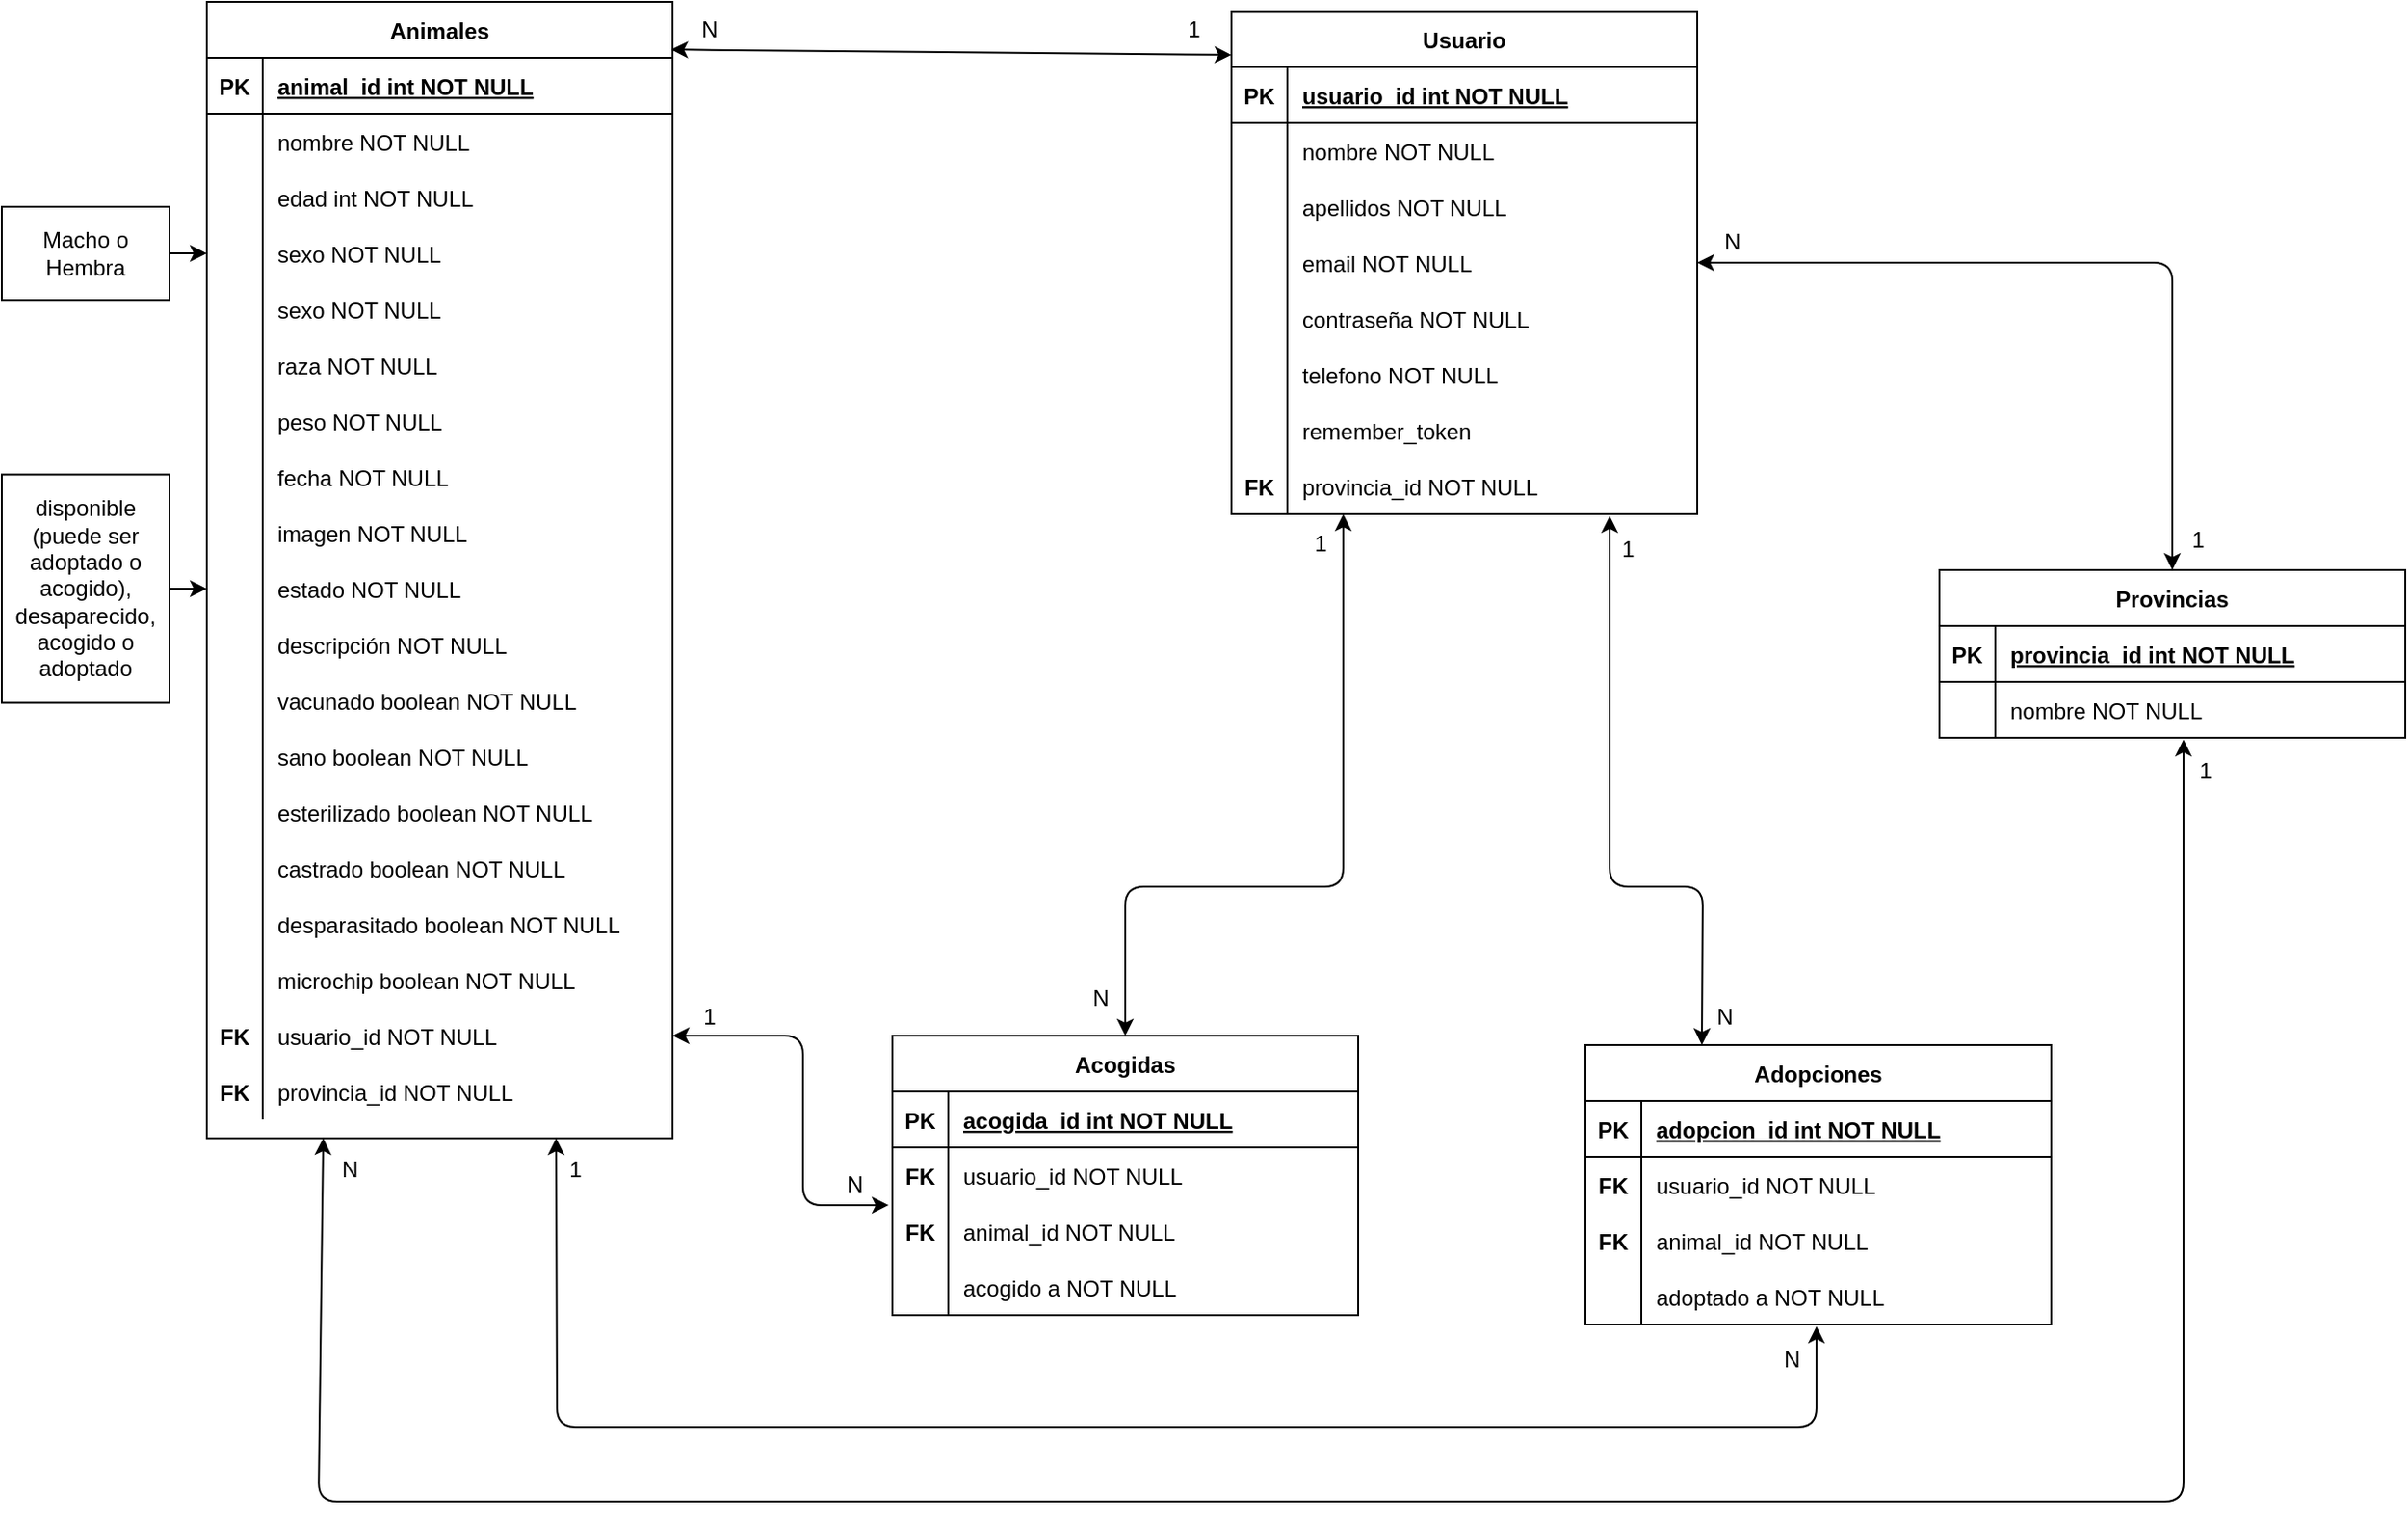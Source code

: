 <mxfile version="14.6.5" type="device"><diagram id="R2lEEEUBdFMjLlhIrx00" name="Page-1"><mxGraphModel dx="1422" dy="762" grid="1" gridSize="10" guides="1" tooltips="1" connect="1" arrows="1" fold="1" page="1" pageScale="1" pageWidth="850" pageHeight="1100" math="0" shadow="0" extFonts="Permanent Marker^https://fonts.googleapis.com/css?family=Permanent+Marker"><root><mxCell id="0"/><mxCell id="1" parent="0"/><mxCell id="C-vyLk0tnHw3VtMMgP7b-2" value="Usuario" style="shape=table;startSize=30;container=1;collapsible=1;childLayout=tableLayout;fixedRows=1;rowLines=0;fontStyle=1;align=center;resizeLast=1;" parent="1" vertex="1"><mxGeometry x="670" y="40" width="250" height="270" as="geometry"/></mxCell><mxCell id="C-vyLk0tnHw3VtMMgP7b-3" value="" style="shape=partialRectangle;collapsible=0;dropTarget=0;pointerEvents=0;fillColor=none;points=[[0,0.5],[1,0.5]];portConstraint=eastwest;top=0;left=0;right=0;bottom=1;" parent="C-vyLk0tnHw3VtMMgP7b-2" vertex="1"><mxGeometry y="30" width="250" height="30" as="geometry"/></mxCell><mxCell id="C-vyLk0tnHw3VtMMgP7b-4" value="PK" style="shape=partialRectangle;overflow=hidden;connectable=0;fillColor=none;top=0;left=0;bottom=0;right=0;fontStyle=1;" parent="C-vyLk0tnHw3VtMMgP7b-3" vertex="1"><mxGeometry width="30" height="30" as="geometry"/></mxCell><mxCell id="C-vyLk0tnHw3VtMMgP7b-5" value="usuario_id int NOT NULL " style="shape=partialRectangle;overflow=hidden;connectable=0;fillColor=none;top=0;left=0;bottom=0;right=0;align=left;spacingLeft=6;fontStyle=5;" parent="C-vyLk0tnHw3VtMMgP7b-3" vertex="1"><mxGeometry x="30" width="220" height="30" as="geometry"/></mxCell><mxCell id="C-vyLk0tnHw3VtMMgP7b-6" value="" style="shape=partialRectangle;collapsible=0;dropTarget=0;pointerEvents=0;fillColor=none;points=[[0,0.5],[1,0.5]];portConstraint=eastwest;top=0;left=0;right=0;bottom=0;" parent="C-vyLk0tnHw3VtMMgP7b-2" vertex="1"><mxGeometry y="60" width="250" height="30" as="geometry"/></mxCell><mxCell id="C-vyLk0tnHw3VtMMgP7b-7" value="" style="shape=partialRectangle;overflow=hidden;connectable=0;fillColor=none;top=0;left=0;bottom=0;right=0;" parent="C-vyLk0tnHw3VtMMgP7b-6" vertex="1"><mxGeometry width="30" height="30" as="geometry"/></mxCell><mxCell id="C-vyLk0tnHw3VtMMgP7b-8" value="nombre NOT NULL" style="shape=partialRectangle;overflow=hidden;connectable=0;fillColor=none;top=0;left=0;bottom=0;right=0;align=left;spacingLeft=6;" parent="C-vyLk0tnHw3VtMMgP7b-6" vertex="1"><mxGeometry x="30" width="220" height="30" as="geometry"/></mxCell><mxCell id="C-vyLk0tnHw3VtMMgP7b-9" value="" style="shape=partialRectangle;collapsible=0;dropTarget=0;pointerEvents=0;fillColor=none;points=[[0,0.5],[1,0.5]];portConstraint=eastwest;top=0;left=0;right=0;bottom=0;" parent="C-vyLk0tnHw3VtMMgP7b-2" vertex="1"><mxGeometry y="90" width="250" height="30" as="geometry"/></mxCell><mxCell id="C-vyLk0tnHw3VtMMgP7b-10" value="" style="shape=partialRectangle;overflow=hidden;connectable=0;fillColor=none;top=0;left=0;bottom=0;right=0;" parent="C-vyLk0tnHw3VtMMgP7b-9" vertex="1"><mxGeometry width="30" height="30" as="geometry"/></mxCell><mxCell id="C-vyLk0tnHw3VtMMgP7b-11" value="apellidos NOT NULL" style="shape=partialRectangle;overflow=hidden;connectable=0;fillColor=none;top=0;left=0;bottom=0;right=0;align=left;spacingLeft=6;" parent="C-vyLk0tnHw3VtMMgP7b-9" vertex="1"><mxGeometry x="30" width="220" height="30" as="geometry"/></mxCell><mxCell id="eizOmbY5nz4wzF14lnDb-53" style="shape=partialRectangle;collapsible=0;dropTarget=0;pointerEvents=0;fillColor=none;points=[[0,0.5],[1,0.5]];portConstraint=eastwest;top=0;left=0;right=0;bottom=0;" parent="C-vyLk0tnHw3VtMMgP7b-2" vertex="1"><mxGeometry y="120" width="250" height="30" as="geometry"/></mxCell><mxCell id="eizOmbY5nz4wzF14lnDb-54" style="shape=partialRectangle;overflow=hidden;connectable=0;fillColor=none;top=0;left=0;bottom=0;right=0;" parent="eizOmbY5nz4wzF14lnDb-53" vertex="1"><mxGeometry width="30" height="30" as="geometry"/></mxCell><mxCell id="eizOmbY5nz4wzF14lnDb-55" value="email NOT NULL" style="shape=partialRectangle;overflow=hidden;connectable=0;fillColor=none;top=0;left=0;bottom=0;right=0;align=left;spacingLeft=6;" parent="eizOmbY5nz4wzF14lnDb-53" vertex="1"><mxGeometry x="30" width="220" height="30" as="geometry"/></mxCell><mxCell id="9KrGt3uN3YseUuKPMQJI-1" style="shape=partialRectangle;collapsible=0;dropTarget=0;pointerEvents=0;fillColor=none;points=[[0,0.5],[1,0.5]];portConstraint=eastwest;top=0;left=0;right=0;bottom=0;" vertex="1" parent="C-vyLk0tnHw3VtMMgP7b-2"><mxGeometry y="150" width="250" height="30" as="geometry"/></mxCell><mxCell id="9KrGt3uN3YseUuKPMQJI-2" style="shape=partialRectangle;overflow=hidden;connectable=0;fillColor=none;top=0;left=0;bottom=0;right=0;" vertex="1" parent="9KrGt3uN3YseUuKPMQJI-1"><mxGeometry width="30" height="30" as="geometry"/></mxCell><mxCell id="9KrGt3uN3YseUuKPMQJI-3" value="contraseña NOT NULL" style="shape=partialRectangle;overflow=hidden;connectable=0;fillColor=none;top=0;left=0;bottom=0;right=0;align=left;spacingLeft=6;" vertex="1" parent="9KrGt3uN3YseUuKPMQJI-1"><mxGeometry x="30" width="220" height="30" as="geometry"/></mxCell><mxCell id="eizOmbY5nz4wzF14lnDb-93" style="shape=partialRectangle;collapsible=0;dropTarget=0;pointerEvents=0;fillColor=none;points=[[0,0.5],[1,0.5]];portConstraint=eastwest;top=0;left=0;right=0;bottom=0;" parent="C-vyLk0tnHw3VtMMgP7b-2" vertex="1"><mxGeometry y="180" width="250" height="30" as="geometry"/></mxCell><mxCell id="eizOmbY5nz4wzF14lnDb-94" style="shape=partialRectangle;overflow=hidden;connectable=0;fillColor=none;top=0;left=0;bottom=0;right=0;" parent="eizOmbY5nz4wzF14lnDb-93" vertex="1"><mxGeometry width="30" height="30" as="geometry"/></mxCell><mxCell id="eizOmbY5nz4wzF14lnDb-95" value="telefono NOT NULL" style="shape=partialRectangle;overflow=hidden;connectable=0;fillColor=none;top=0;left=0;bottom=0;right=0;align=left;spacingLeft=6;" parent="eizOmbY5nz4wzF14lnDb-93" vertex="1"><mxGeometry x="30" width="220" height="30" as="geometry"/></mxCell><mxCell id="9KrGt3uN3YseUuKPMQJI-7" style="shape=partialRectangle;collapsible=0;dropTarget=0;pointerEvents=0;fillColor=none;points=[[0,0.5],[1,0.5]];portConstraint=eastwest;top=0;left=0;right=0;bottom=0;" vertex="1" parent="C-vyLk0tnHw3VtMMgP7b-2"><mxGeometry y="210" width="250" height="30" as="geometry"/></mxCell><mxCell id="9KrGt3uN3YseUuKPMQJI-8" style="shape=partialRectangle;overflow=hidden;connectable=0;fillColor=none;top=0;left=0;bottom=0;right=0;" vertex="1" parent="9KrGt3uN3YseUuKPMQJI-7"><mxGeometry width="30" height="30" as="geometry"/></mxCell><mxCell id="9KrGt3uN3YseUuKPMQJI-9" value="remember_token" style="shape=partialRectangle;overflow=hidden;connectable=0;fillColor=none;top=0;left=0;bottom=0;right=0;align=left;spacingLeft=6;" vertex="1" parent="9KrGt3uN3YseUuKPMQJI-7"><mxGeometry x="30" width="220" height="30" as="geometry"/></mxCell><mxCell id="eizOmbY5nz4wzF14lnDb-56" style="shape=partialRectangle;collapsible=0;dropTarget=0;pointerEvents=0;fillColor=none;points=[[0,0.5],[1,0.5]];portConstraint=eastwest;top=0;left=0;right=0;bottom=0;" parent="C-vyLk0tnHw3VtMMgP7b-2" vertex="1"><mxGeometry y="240" width="250" height="30" as="geometry"/></mxCell><mxCell id="eizOmbY5nz4wzF14lnDb-57" value="FK" style="shape=partialRectangle;overflow=hidden;connectable=0;fillColor=none;top=0;left=0;bottom=0;right=0;fontStyle=1" parent="eizOmbY5nz4wzF14lnDb-56" vertex="1"><mxGeometry width="30" height="30" as="geometry"/></mxCell><mxCell id="eizOmbY5nz4wzF14lnDb-58" value="provincia_id NOT NULL" style="shape=partialRectangle;overflow=hidden;connectable=0;fillColor=none;top=0;left=0;bottom=0;right=0;align=left;spacingLeft=6;" parent="eizOmbY5nz4wzF14lnDb-56" vertex="1"><mxGeometry x="30" width="220" height="30" as="geometry"/></mxCell><mxCell id="C-vyLk0tnHw3VtMMgP7b-23" value="Animales" style="shape=table;startSize=30;container=1;collapsible=1;childLayout=tableLayout;fixedRows=1;rowLines=0;fontStyle=1;align=center;resizeLast=1;" parent="1" vertex="1"><mxGeometry x="120" y="35" width="250" height="610" as="geometry"/></mxCell><mxCell id="C-vyLk0tnHw3VtMMgP7b-24" value="" style="shape=partialRectangle;collapsible=0;dropTarget=0;pointerEvents=0;fillColor=none;points=[[0,0.5],[1,0.5]];portConstraint=eastwest;top=0;left=0;right=0;bottom=1;" parent="C-vyLk0tnHw3VtMMgP7b-23" vertex="1"><mxGeometry y="30" width="250" height="30" as="geometry"/></mxCell><mxCell id="C-vyLk0tnHw3VtMMgP7b-25" value="PK" style="shape=partialRectangle;overflow=hidden;connectable=0;fillColor=none;top=0;left=0;bottom=0;right=0;fontStyle=1;" parent="C-vyLk0tnHw3VtMMgP7b-24" vertex="1"><mxGeometry width="30" height="30" as="geometry"/></mxCell><mxCell id="C-vyLk0tnHw3VtMMgP7b-26" value="animal_id int NOT NULL " style="shape=partialRectangle;overflow=hidden;connectable=0;fillColor=none;top=0;left=0;bottom=0;right=0;align=left;spacingLeft=6;fontStyle=5;" parent="C-vyLk0tnHw3VtMMgP7b-24" vertex="1"><mxGeometry x="30" width="220" height="30" as="geometry"/></mxCell><mxCell id="C-vyLk0tnHw3VtMMgP7b-27" value="" style="shape=partialRectangle;collapsible=0;dropTarget=0;pointerEvents=0;fillColor=none;points=[[0,0.5],[1,0.5]];portConstraint=eastwest;top=0;left=0;right=0;bottom=0;" parent="C-vyLk0tnHw3VtMMgP7b-23" vertex="1"><mxGeometry y="60" width="250" height="30" as="geometry"/></mxCell><mxCell id="C-vyLk0tnHw3VtMMgP7b-28" value="" style="shape=partialRectangle;overflow=hidden;connectable=0;fillColor=none;top=0;left=0;bottom=0;right=0;" parent="C-vyLk0tnHw3VtMMgP7b-27" vertex="1"><mxGeometry width="30" height="30" as="geometry"/></mxCell><mxCell id="C-vyLk0tnHw3VtMMgP7b-29" value="nombre NOT NULL" style="shape=partialRectangle;overflow=hidden;connectable=0;fillColor=none;top=0;left=0;bottom=0;right=0;align=left;spacingLeft=6;" parent="C-vyLk0tnHw3VtMMgP7b-27" vertex="1"><mxGeometry x="30" width="220" height="30" as="geometry"/></mxCell><mxCell id="eizOmbY5nz4wzF14lnDb-20" style="shape=partialRectangle;collapsible=0;dropTarget=0;pointerEvents=0;fillColor=none;points=[[0,0.5],[1,0.5]];portConstraint=eastwest;top=0;left=0;right=0;bottom=0;" parent="C-vyLk0tnHw3VtMMgP7b-23" vertex="1"><mxGeometry y="90" width="250" height="30" as="geometry"/></mxCell><mxCell id="eizOmbY5nz4wzF14lnDb-21" style="shape=partialRectangle;overflow=hidden;connectable=0;fillColor=none;top=0;left=0;bottom=0;right=0;" parent="eizOmbY5nz4wzF14lnDb-20" vertex="1"><mxGeometry width="30" height="30" as="geometry"/></mxCell><mxCell id="eizOmbY5nz4wzF14lnDb-22" value="edad int NOT NULL" style="shape=partialRectangle;overflow=hidden;connectable=0;fillColor=none;top=0;left=0;bottom=0;right=0;align=left;spacingLeft=6;" parent="eizOmbY5nz4wzF14lnDb-20" vertex="1"><mxGeometry x="30" width="220" height="30" as="geometry"/></mxCell><mxCell id="9KrGt3uN3YseUuKPMQJI-14" style="shape=partialRectangle;collapsible=0;dropTarget=0;pointerEvents=0;fillColor=none;points=[[0,0.5],[1,0.5]];portConstraint=eastwest;top=0;left=0;right=0;bottom=0;" vertex="1" parent="C-vyLk0tnHw3VtMMgP7b-23"><mxGeometry y="120" width="250" height="30" as="geometry"/></mxCell><mxCell id="9KrGt3uN3YseUuKPMQJI-15" style="shape=partialRectangle;overflow=hidden;connectable=0;fillColor=none;top=0;left=0;bottom=0;right=0;" vertex="1" parent="9KrGt3uN3YseUuKPMQJI-14"><mxGeometry width="30" height="30" as="geometry"/></mxCell><mxCell id="9KrGt3uN3YseUuKPMQJI-16" value="sexo NOT NULL" style="shape=partialRectangle;overflow=hidden;connectable=0;fillColor=none;top=0;left=0;bottom=0;right=0;align=left;spacingLeft=6;" vertex="1" parent="9KrGt3uN3YseUuKPMQJI-14"><mxGeometry x="30" width="220" height="30" as="geometry"/></mxCell><mxCell id="eizOmbY5nz4wzF14lnDb-102" style="shape=partialRectangle;collapsible=0;dropTarget=0;pointerEvents=0;fillColor=none;points=[[0,0.5],[1,0.5]];portConstraint=eastwest;top=0;left=0;right=0;bottom=0;" parent="C-vyLk0tnHw3VtMMgP7b-23" vertex="1"><mxGeometry y="150" width="250" height="30" as="geometry"/></mxCell><mxCell id="eizOmbY5nz4wzF14lnDb-103" style="shape=partialRectangle;overflow=hidden;connectable=0;fillColor=none;top=0;left=0;bottom=0;right=0;" parent="eizOmbY5nz4wzF14lnDb-102" vertex="1"><mxGeometry width="30" height="30" as="geometry"/></mxCell><mxCell id="eizOmbY5nz4wzF14lnDb-104" value="sexo NOT NULL" style="shape=partialRectangle;overflow=hidden;connectable=0;fillColor=none;top=0;left=0;bottom=0;right=0;align=left;spacingLeft=6;" parent="eizOmbY5nz4wzF14lnDb-102" vertex="1"><mxGeometry x="30" width="220" height="30" as="geometry"/></mxCell><mxCell id="eizOmbY5nz4wzF14lnDb-44" style="shape=partialRectangle;collapsible=0;dropTarget=0;pointerEvents=0;fillColor=none;points=[[0,0.5],[1,0.5]];portConstraint=eastwest;top=0;left=0;right=0;bottom=0;" parent="C-vyLk0tnHw3VtMMgP7b-23" vertex="1"><mxGeometry y="180" width="250" height="30" as="geometry"/></mxCell><mxCell id="eizOmbY5nz4wzF14lnDb-45" style="shape=partialRectangle;overflow=hidden;connectable=0;fillColor=none;top=0;left=0;bottom=0;right=0;" parent="eizOmbY5nz4wzF14lnDb-44" vertex="1"><mxGeometry width="30" height="30" as="geometry"/></mxCell><mxCell id="eizOmbY5nz4wzF14lnDb-46" value="raza NOT NULL" style="shape=partialRectangle;overflow=hidden;connectable=0;fillColor=none;top=0;left=0;bottom=0;right=0;align=left;spacingLeft=6;" parent="eizOmbY5nz4wzF14lnDb-44" vertex="1"><mxGeometry x="30" width="220" height="30" as="geometry"/></mxCell><mxCell id="3gBePPzXfM2tQqYInn_b-17" style="shape=partialRectangle;collapsible=0;dropTarget=0;pointerEvents=0;fillColor=none;points=[[0,0.5],[1,0.5]];portConstraint=eastwest;top=0;left=0;right=0;bottom=0;" parent="C-vyLk0tnHw3VtMMgP7b-23" vertex="1"><mxGeometry y="210" width="250" height="30" as="geometry"/></mxCell><mxCell id="3gBePPzXfM2tQqYInn_b-18" style="shape=partialRectangle;overflow=hidden;connectable=0;fillColor=none;top=0;left=0;bottom=0;right=0;" parent="3gBePPzXfM2tQqYInn_b-17" vertex="1"><mxGeometry width="30" height="30" as="geometry"/></mxCell><mxCell id="3gBePPzXfM2tQqYInn_b-19" value="peso NOT NULL" style="shape=partialRectangle;overflow=hidden;connectable=0;fillColor=none;top=0;left=0;bottom=0;right=0;align=left;spacingLeft=6;" parent="3gBePPzXfM2tQqYInn_b-17" vertex="1"><mxGeometry x="30" width="220" height="30" as="geometry"/></mxCell><mxCell id="kjAqByUk44gydv4SvOdB-6" style="shape=partialRectangle;collapsible=0;dropTarget=0;pointerEvents=0;fillColor=none;points=[[0,0.5],[1,0.5]];portConstraint=eastwest;top=0;left=0;right=0;bottom=0;" parent="C-vyLk0tnHw3VtMMgP7b-23" vertex="1"><mxGeometry y="240" width="250" height="30" as="geometry"/></mxCell><mxCell id="kjAqByUk44gydv4SvOdB-7" style="shape=partialRectangle;overflow=hidden;connectable=0;fillColor=none;top=0;left=0;bottom=0;right=0;" parent="kjAqByUk44gydv4SvOdB-6" vertex="1"><mxGeometry width="30" height="30" as="geometry"/></mxCell><mxCell id="kjAqByUk44gydv4SvOdB-8" value="fecha NOT NULL" style="shape=partialRectangle;overflow=hidden;connectable=0;fillColor=none;top=0;left=0;bottom=0;right=0;align=left;spacingLeft=6;" parent="kjAqByUk44gydv4SvOdB-6" vertex="1"><mxGeometry x="30" width="220" height="30" as="geometry"/></mxCell><mxCell id="eizOmbY5nz4wzF14lnDb-23" style="shape=partialRectangle;collapsible=0;dropTarget=0;pointerEvents=0;fillColor=none;points=[[0,0.5],[1,0.5]];portConstraint=eastwest;top=0;left=0;right=0;bottom=0;" parent="C-vyLk0tnHw3VtMMgP7b-23" vertex="1"><mxGeometry y="270" width="250" height="30" as="geometry"/></mxCell><mxCell id="eizOmbY5nz4wzF14lnDb-24" style="shape=partialRectangle;overflow=hidden;connectable=0;fillColor=none;top=0;left=0;bottom=0;right=0;" parent="eizOmbY5nz4wzF14lnDb-23" vertex="1"><mxGeometry width="30" height="30" as="geometry"/></mxCell><mxCell id="eizOmbY5nz4wzF14lnDb-25" value="imagen NOT NULL" style="shape=partialRectangle;overflow=hidden;connectable=0;fillColor=none;top=0;left=0;bottom=0;right=0;align=left;spacingLeft=6;" parent="eizOmbY5nz4wzF14lnDb-23" vertex="1"><mxGeometry x="30" width="220" height="30" as="geometry"/></mxCell><mxCell id="eizOmbY5nz4wzF14lnDb-35" style="shape=partialRectangle;collapsible=0;dropTarget=0;pointerEvents=0;fillColor=none;points=[[0,0.5],[1,0.5]];portConstraint=eastwest;top=0;left=0;right=0;bottom=0;" parent="C-vyLk0tnHw3VtMMgP7b-23" vertex="1"><mxGeometry y="300" width="250" height="30" as="geometry"/></mxCell><mxCell id="eizOmbY5nz4wzF14lnDb-36" style="shape=partialRectangle;overflow=hidden;connectable=0;fillColor=none;top=0;left=0;bottom=0;right=0;" parent="eizOmbY5nz4wzF14lnDb-35" vertex="1"><mxGeometry width="30" height="30" as="geometry"/></mxCell><mxCell id="eizOmbY5nz4wzF14lnDb-37" value="estado NOT NULL" style="shape=partialRectangle;overflow=hidden;connectable=0;fillColor=none;top=0;left=0;bottom=0;right=0;align=left;spacingLeft=6;" parent="eizOmbY5nz4wzF14lnDb-35" vertex="1"><mxGeometry x="30" width="220" height="30" as="geometry"/></mxCell><mxCell id="3gBePPzXfM2tQqYInn_b-1" style="shape=partialRectangle;collapsible=0;dropTarget=0;pointerEvents=0;fillColor=none;points=[[0,0.5],[1,0.5]];portConstraint=eastwest;top=0;left=0;right=0;bottom=0;" parent="C-vyLk0tnHw3VtMMgP7b-23" vertex="1"><mxGeometry y="330" width="250" height="30" as="geometry"/></mxCell><mxCell id="3gBePPzXfM2tQqYInn_b-2" style="shape=partialRectangle;overflow=hidden;connectable=0;fillColor=none;top=0;left=0;bottom=0;right=0;" parent="3gBePPzXfM2tQqYInn_b-1" vertex="1"><mxGeometry width="30" height="30" as="geometry"/></mxCell><mxCell id="3gBePPzXfM2tQqYInn_b-3" value="descripción NOT NULL" style="shape=partialRectangle;overflow=hidden;connectable=0;fillColor=none;top=0;left=0;bottom=0;right=0;align=left;spacingLeft=6;" parent="3gBePPzXfM2tQqYInn_b-1" vertex="1"><mxGeometry x="30" width="220" height="30" as="geometry"/></mxCell><mxCell id="eizOmbY5nz4wzF14lnDb-38" style="shape=partialRectangle;collapsible=0;dropTarget=0;pointerEvents=0;fillColor=none;points=[[0,0.5],[1,0.5]];portConstraint=eastwest;top=0;left=0;right=0;bottom=0;" parent="C-vyLk0tnHw3VtMMgP7b-23" vertex="1"><mxGeometry y="360" width="250" height="30" as="geometry"/></mxCell><mxCell id="eizOmbY5nz4wzF14lnDb-39" style="shape=partialRectangle;overflow=hidden;connectable=0;fillColor=none;top=0;left=0;bottom=0;right=0;" parent="eizOmbY5nz4wzF14lnDb-38" vertex="1"><mxGeometry width="30" height="30" as="geometry"/></mxCell><mxCell id="eizOmbY5nz4wzF14lnDb-40" value="vacunado boolean NOT NULL" style="shape=partialRectangle;overflow=hidden;connectable=0;fillColor=none;top=0;left=0;bottom=0;right=0;align=left;spacingLeft=6;" parent="eizOmbY5nz4wzF14lnDb-38" vertex="1"><mxGeometry x="30" width="220" height="30" as="geometry"/></mxCell><mxCell id="eizOmbY5nz4wzF14lnDb-47" style="shape=partialRectangle;collapsible=0;dropTarget=0;pointerEvents=0;fillColor=none;points=[[0,0.5],[1,0.5]];portConstraint=eastwest;top=0;left=0;right=0;bottom=0;" parent="C-vyLk0tnHw3VtMMgP7b-23" vertex="1"><mxGeometry y="390" width="250" height="30" as="geometry"/></mxCell><mxCell id="eizOmbY5nz4wzF14lnDb-48" style="shape=partialRectangle;overflow=hidden;connectable=0;fillColor=none;top=0;left=0;bottom=0;right=0;" parent="eizOmbY5nz4wzF14lnDb-47" vertex="1"><mxGeometry width="30" height="30" as="geometry"/></mxCell><mxCell id="eizOmbY5nz4wzF14lnDb-49" value="sano boolean NOT NULL" style="shape=partialRectangle;overflow=hidden;connectable=0;fillColor=none;top=0;left=0;bottom=0;right=0;align=left;spacingLeft=6;" parent="eizOmbY5nz4wzF14lnDb-47" vertex="1"><mxGeometry x="30" width="220" height="30" as="geometry"/></mxCell><mxCell id="eizOmbY5nz4wzF14lnDb-50" style="shape=partialRectangle;collapsible=0;dropTarget=0;pointerEvents=0;fillColor=none;points=[[0,0.5],[1,0.5]];portConstraint=eastwest;top=0;left=0;right=0;bottom=0;" parent="C-vyLk0tnHw3VtMMgP7b-23" vertex="1"><mxGeometry y="420" width="250" height="30" as="geometry"/></mxCell><mxCell id="eizOmbY5nz4wzF14lnDb-51" style="shape=partialRectangle;overflow=hidden;connectable=0;fillColor=none;top=0;left=0;bottom=0;right=0;" parent="eizOmbY5nz4wzF14lnDb-50" vertex="1"><mxGeometry width="30" height="30" as="geometry"/></mxCell><mxCell id="eizOmbY5nz4wzF14lnDb-52" value="esterilizado boolean NOT NULL" style="shape=partialRectangle;overflow=hidden;connectable=0;fillColor=none;top=0;left=0;bottom=0;right=0;align=left;spacingLeft=6;" parent="eizOmbY5nz4wzF14lnDb-50" vertex="1"><mxGeometry x="30" width="220" height="30" as="geometry"/></mxCell><mxCell id="3gBePPzXfM2tQqYInn_b-20" style="shape=partialRectangle;collapsible=0;dropTarget=0;pointerEvents=0;fillColor=none;points=[[0,0.5],[1,0.5]];portConstraint=eastwest;top=0;left=0;right=0;bottom=0;" parent="C-vyLk0tnHw3VtMMgP7b-23" vertex="1"><mxGeometry y="450" width="250" height="30" as="geometry"/></mxCell><mxCell id="3gBePPzXfM2tQqYInn_b-21" style="shape=partialRectangle;overflow=hidden;connectable=0;fillColor=none;top=0;left=0;bottom=0;right=0;" parent="3gBePPzXfM2tQqYInn_b-20" vertex="1"><mxGeometry width="30" height="30" as="geometry"/></mxCell><mxCell id="3gBePPzXfM2tQqYInn_b-22" value="castrado boolean NOT NULL" style="shape=partialRectangle;overflow=hidden;connectable=0;fillColor=none;top=0;left=0;bottom=0;right=0;align=left;spacingLeft=6;" parent="3gBePPzXfM2tQqYInn_b-20" vertex="1"><mxGeometry x="30" width="220" height="30" as="geometry"/></mxCell><mxCell id="3gBePPzXfM2tQqYInn_b-28" style="shape=partialRectangle;collapsible=0;dropTarget=0;pointerEvents=0;fillColor=none;points=[[0,0.5],[1,0.5]];portConstraint=eastwest;top=0;left=0;right=0;bottom=0;" parent="C-vyLk0tnHw3VtMMgP7b-23" vertex="1"><mxGeometry y="480" width="250" height="30" as="geometry"/></mxCell><mxCell id="3gBePPzXfM2tQqYInn_b-29" style="shape=partialRectangle;overflow=hidden;connectable=0;fillColor=none;top=0;left=0;bottom=0;right=0;" parent="3gBePPzXfM2tQqYInn_b-28" vertex="1"><mxGeometry width="30" height="30" as="geometry"/></mxCell><mxCell id="3gBePPzXfM2tQqYInn_b-30" value="desparasitado boolean NOT NULL" style="shape=partialRectangle;overflow=hidden;connectable=0;fillColor=none;top=0;left=0;bottom=0;right=0;align=left;spacingLeft=6;" parent="3gBePPzXfM2tQqYInn_b-28" vertex="1"><mxGeometry x="30" width="220" height="30" as="geometry"/></mxCell><mxCell id="3gBePPzXfM2tQqYInn_b-25" style="shape=partialRectangle;collapsible=0;dropTarget=0;pointerEvents=0;fillColor=none;points=[[0,0.5],[1,0.5]];portConstraint=eastwest;top=0;left=0;right=0;bottom=0;" parent="C-vyLk0tnHw3VtMMgP7b-23" vertex="1"><mxGeometry y="510" width="250" height="30" as="geometry"/></mxCell><mxCell id="3gBePPzXfM2tQqYInn_b-26" style="shape=partialRectangle;overflow=hidden;connectable=0;fillColor=none;top=0;left=0;bottom=0;right=0;" parent="3gBePPzXfM2tQqYInn_b-25" vertex="1"><mxGeometry width="30" height="30" as="geometry"/></mxCell><mxCell id="3gBePPzXfM2tQqYInn_b-27" value="microchip boolean NOT NULL" style="shape=partialRectangle;overflow=hidden;connectable=0;fillColor=none;top=0;left=0;bottom=0;right=0;align=left;spacingLeft=6;" parent="3gBePPzXfM2tQqYInn_b-25" vertex="1"><mxGeometry x="30" width="220" height="30" as="geometry"/></mxCell><mxCell id="kjAqByUk44gydv4SvOdB-3" style="shape=partialRectangle;collapsible=0;dropTarget=0;pointerEvents=0;fillColor=none;points=[[0,0.5],[1,0.5]];portConstraint=eastwest;top=0;left=0;right=0;bottom=0;" parent="C-vyLk0tnHw3VtMMgP7b-23" vertex="1"><mxGeometry y="540" width="250" height="30" as="geometry"/></mxCell><mxCell id="kjAqByUk44gydv4SvOdB-4" value="FK" style="shape=partialRectangle;overflow=hidden;connectable=0;fillColor=none;top=0;left=0;bottom=0;right=0;fontStyle=1" parent="kjAqByUk44gydv4SvOdB-3" vertex="1"><mxGeometry width="30" height="30" as="geometry"/></mxCell><mxCell id="kjAqByUk44gydv4SvOdB-5" value="usuario_id NOT NULL" style="shape=partialRectangle;overflow=hidden;connectable=0;fillColor=none;top=0;left=0;bottom=0;right=0;align=left;spacingLeft=6;" parent="kjAqByUk44gydv4SvOdB-3" vertex="1"><mxGeometry x="30" width="220" height="30" as="geometry"/></mxCell><mxCell id="pWxnS-vZsxkEiIVaqci2-1" style="shape=partialRectangle;collapsible=0;dropTarget=0;pointerEvents=0;fillColor=none;points=[[0,0.5],[1,0.5]];portConstraint=eastwest;top=0;left=0;right=0;bottom=0;" parent="C-vyLk0tnHw3VtMMgP7b-23" vertex="1"><mxGeometry y="570" width="250" height="30" as="geometry"/></mxCell><mxCell id="pWxnS-vZsxkEiIVaqci2-2" value="FK" style="shape=partialRectangle;overflow=hidden;connectable=0;fillColor=none;top=0;left=0;bottom=0;right=0;fontStyle=1" parent="pWxnS-vZsxkEiIVaqci2-1" vertex="1"><mxGeometry width="30" height="30" as="geometry"/></mxCell><mxCell id="pWxnS-vZsxkEiIVaqci2-3" value="provincia_id NOT NULL" style="shape=partialRectangle;overflow=hidden;connectable=0;fillColor=none;top=0;left=0;bottom=0;right=0;align=left;spacingLeft=6;" parent="pWxnS-vZsxkEiIVaqci2-1" vertex="1"><mxGeometry x="30" width="220" height="30" as="geometry"/></mxCell><mxCell id="9KrGt3uN3YseUuKPMQJI-18" style="edgeStyle=orthogonalEdgeStyle;rounded=0;orthogonalLoop=1;jettySize=auto;html=1;exitX=1;exitY=0.5;exitDx=0;exitDy=0;entryX=0;entryY=0.5;entryDx=0;entryDy=0;" edge="1" parent="1" source="eizOmbY5nz4wzF14lnDb-43" target="eizOmbY5nz4wzF14lnDb-35"><mxGeometry relative="1" as="geometry"/></mxCell><mxCell id="eizOmbY5nz4wzF14lnDb-43" value="disponible (puede ser adoptado o acogido), desaparecido, acogido o adoptado" style="rounded=0;whiteSpace=wrap;html=1;" parent="1" vertex="1"><mxGeometry x="10" y="288.75" width="90" height="122.5" as="geometry"/></mxCell><mxCell id="eizOmbY5nz4wzF14lnDb-108" value="" style="endArrow=classic;startArrow=classic;html=1;exitX=0.997;exitY=0.042;exitDx=0;exitDy=0;exitPerimeter=0;entryX=0;entryY=0.087;entryDx=0;entryDy=0;entryPerimeter=0;" parent="1" source="C-vyLk0tnHw3VtMMgP7b-23" target="C-vyLk0tnHw3VtMMgP7b-2" edge="1"><mxGeometry width="50" height="50" relative="1" as="geometry"><mxPoint x="470" y="130" as="sourcePoint"/><mxPoint x="520" y="80" as="targetPoint"/></mxGeometry></mxCell><mxCell id="eizOmbY5nz4wzF14lnDb-109" value="N" style="text;html=1;strokeColor=none;fillColor=none;align=center;verticalAlign=middle;whiteSpace=wrap;rounded=0;" parent="1" vertex="1"><mxGeometry x="370" y="40" width="40" height="20" as="geometry"/></mxCell><mxCell id="eizOmbY5nz4wzF14lnDb-111" value="1" style="text;html=1;strokeColor=none;fillColor=none;align=center;verticalAlign=middle;whiteSpace=wrap;rounded=0;" parent="1" vertex="1"><mxGeometry x="630" y="40" width="40" height="20" as="geometry"/></mxCell><mxCell id="BWu_kVofgGksDomBlsuf-1" value="Provincias" style="shape=table;startSize=30;container=1;collapsible=1;childLayout=tableLayout;fixedRows=1;rowLines=0;fontStyle=1;align=center;resizeLast=1;" parent="1" vertex="1"><mxGeometry x="1050" y="340" width="250" height="90" as="geometry"/></mxCell><mxCell id="BWu_kVofgGksDomBlsuf-2" value="" style="shape=partialRectangle;collapsible=0;dropTarget=0;pointerEvents=0;fillColor=none;points=[[0,0.5],[1,0.5]];portConstraint=eastwest;top=0;left=0;right=0;bottom=1;" parent="BWu_kVofgGksDomBlsuf-1" vertex="1"><mxGeometry y="30" width="250" height="30" as="geometry"/></mxCell><mxCell id="BWu_kVofgGksDomBlsuf-3" value="PK" style="shape=partialRectangle;overflow=hidden;connectable=0;fillColor=none;top=0;left=0;bottom=0;right=0;fontStyle=1;" parent="BWu_kVofgGksDomBlsuf-2" vertex="1"><mxGeometry width="30" height="30" as="geometry"/></mxCell><mxCell id="BWu_kVofgGksDomBlsuf-4" value="provincia_id int NOT NULL " style="shape=partialRectangle;overflow=hidden;connectable=0;fillColor=none;top=0;left=0;bottom=0;right=0;align=left;spacingLeft=6;fontStyle=5;" parent="BWu_kVofgGksDomBlsuf-2" vertex="1"><mxGeometry x="30" width="220" height="30" as="geometry"/></mxCell><mxCell id="BWu_kVofgGksDomBlsuf-5" value="" style="shape=partialRectangle;collapsible=0;dropTarget=0;pointerEvents=0;fillColor=none;points=[[0,0.5],[1,0.5]];portConstraint=eastwest;top=0;left=0;right=0;bottom=0;" parent="BWu_kVofgGksDomBlsuf-1" vertex="1"><mxGeometry y="60" width="250" height="30" as="geometry"/></mxCell><mxCell id="BWu_kVofgGksDomBlsuf-6" value="" style="shape=partialRectangle;overflow=hidden;connectable=0;fillColor=none;top=0;left=0;bottom=0;right=0;" parent="BWu_kVofgGksDomBlsuf-5" vertex="1"><mxGeometry width="30" height="30" as="geometry"/></mxCell><mxCell id="BWu_kVofgGksDomBlsuf-7" value="nombre NOT NULL" style="shape=partialRectangle;overflow=hidden;connectable=0;fillColor=none;top=0;left=0;bottom=0;right=0;align=left;spacingLeft=6;" parent="BWu_kVofgGksDomBlsuf-5" vertex="1"><mxGeometry x="30" width="220" height="30" as="geometry"/></mxCell><mxCell id="BWu_kVofgGksDomBlsuf-20" value="" style="endArrow=classic;startArrow=classic;html=1;entryX=1;entryY=0.5;entryDx=0;entryDy=0;exitX=0.5;exitY=0;exitDx=0;exitDy=0;" parent="1" source="BWu_kVofgGksDomBlsuf-1" target="eizOmbY5nz4wzF14lnDb-53" edge="1"><mxGeometry width="50" height="50" relative="1" as="geometry"><mxPoint x="1033.08" y="340" as="sourcePoint"/><mxPoint x="760" y="341" as="targetPoint"/><Array as="points"><mxPoint x="1175" y="175"/></Array></mxGeometry></mxCell><mxCell id="BWu_kVofgGksDomBlsuf-21" value="1" style="text;html=1;strokeColor=none;fillColor=none;align=center;verticalAlign=middle;whiteSpace=wrap;rounded=0;" parent="1" vertex="1"><mxGeometry x="1169" y="314" width="40" height="20" as="geometry"/></mxCell><mxCell id="BWu_kVofgGksDomBlsuf-22" value="N" style="text;html=1;strokeColor=none;fillColor=none;align=center;verticalAlign=middle;whiteSpace=wrap;rounded=0;" parent="1" vertex="1"><mxGeometry x="919" y="154" width="40" height="20" as="geometry"/></mxCell><mxCell id="pWxnS-vZsxkEiIVaqci2-6" value="" style="endArrow=classic;startArrow=classic;html=1;entryX=0.524;entryY=1.033;entryDx=0;entryDy=0;entryPerimeter=0;exitX=0.25;exitY=1;exitDx=0;exitDy=0;" parent="1" source="C-vyLk0tnHw3VtMMgP7b-23" target="BWu_kVofgGksDomBlsuf-5" edge="1"><mxGeometry width="50" height="50" relative="1" as="geometry"><mxPoint x="200" y="670" as="sourcePoint"/><mxPoint x="490" y="370" as="targetPoint"/><Array as="points"><mxPoint x="180" y="840"/><mxPoint x="1181" y="840"/><mxPoint x="1181" y="760"/></Array></mxGeometry></mxCell><mxCell id="pWxnS-vZsxkEiIVaqci2-7" value="1" style="text;html=1;strokeColor=none;fillColor=none;align=center;verticalAlign=middle;whiteSpace=wrap;rounded=0;" parent="1" vertex="1"><mxGeometry x="1173" y="438" width="40" height="20" as="geometry"/></mxCell><mxCell id="pWxnS-vZsxkEiIVaqci2-9" value="N" style="text;html=1;strokeColor=none;fillColor=none;align=center;verticalAlign=middle;whiteSpace=wrap;rounded=0;" parent="1" vertex="1"><mxGeometry x="177" y="652" width="40" height="20" as="geometry"/></mxCell><mxCell id="9KrGt3uN3YseUuKPMQJI-17" style="edgeStyle=orthogonalEdgeStyle;rounded=0;orthogonalLoop=1;jettySize=auto;html=1;exitX=1;exitY=0.5;exitDx=0;exitDy=0;" edge="1" parent="1" source="9KrGt3uN3YseUuKPMQJI-11"><mxGeometry relative="1" as="geometry"><mxPoint x="120" y="170" as="targetPoint"/></mxGeometry></mxCell><mxCell id="9KrGt3uN3YseUuKPMQJI-11" value="Macho o Hembra" style="rounded=0;whiteSpace=wrap;html=1;" vertex="1" parent="1"><mxGeometry x="10" y="145" width="90" height="50" as="geometry"/></mxCell><mxCell id="9KrGt3uN3YseUuKPMQJI-20" value="Adopciones" style="shape=table;startSize=30;container=1;collapsible=1;childLayout=tableLayout;fixedRows=1;rowLines=0;fontStyle=1;align=center;resizeLast=1;" vertex="1" parent="1"><mxGeometry x="860" y="595" width="250" height="150" as="geometry"/></mxCell><mxCell id="9KrGt3uN3YseUuKPMQJI-21" value="" style="shape=partialRectangle;collapsible=0;dropTarget=0;pointerEvents=0;fillColor=none;points=[[0,0.5],[1,0.5]];portConstraint=eastwest;top=0;left=0;right=0;bottom=1;" vertex="1" parent="9KrGt3uN3YseUuKPMQJI-20"><mxGeometry y="30" width="250" height="30" as="geometry"/></mxCell><mxCell id="9KrGt3uN3YseUuKPMQJI-22" value="PK" style="shape=partialRectangle;overflow=hidden;connectable=0;fillColor=none;top=0;left=0;bottom=0;right=0;fontStyle=1;" vertex="1" parent="9KrGt3uN3YseUuKPMQJI-21"><mxGeometry width="30" height="30" as="geometry"/></mxCell><mxCell id="9KrGt3uN3YseUuKPMQJI-23" value="adopcion_id int NOT NULL " style="shape=partialRectangle;overflow=hidden;connectable=0;fillColor=none;top=0;left=0;bottom=0;right=0;align=left;spacingLeft=6;fontStyle=5;" vertex="1" parent="9KrGt3uN3YseUuKPMQJI-21"><mxGeometry x="30" width="220" height="30" as="geometry"/></mxCell><mxCell id="9KrGt3uN3YseUuKPMQJI-24" value="" style="shape=partialRectangle;collapsible=0;dropTarget=0;pointerEvents=0;fillColor=none;points=[[0,0.5],[1,0.5]];portConstraint=eastwest;top=0;left=0;right=0;bottom=0;" vertex="1" parent="9KrGt3uN3YseUuKPMQJI-20"><mxGeometry y="60" width="250" height="30" as="geometry"/></mxCell><mxCell id="9KrGt3uN3YseUuKPMQJI-25" value="FK" style="shape=partialRectangle;overflow=hidden;connectable=0;fillColor=none;top=0;left=0;bottom=0;right=0;fontStyle=1" vertex="1" parent="9KrGt3uN3YseUuKPMQJI-24"><mxGeometry width="30" height="30" as="geometry"/></mxCell><mxCell id="9KrGt3uN3YseUuKPMQJI-26" value="usuario_id NOT NULL" style="shape=partialRectangle;overflow=hidden;connectable=0;fillColor=none;top=0;left=0;bottom=0;right=0;align=left;spacingLeft=6;" vertex="1" parent="9KrGt3uN3YseUuKPMQJI-24"><mxGeometry x="30" width="220" height="30" as="geometry"/></mxCell><mxCell id="9KrGt3uN3YseUuKPMQJI-27" style="shape=partialRectangle;collapsible=0;dropTarget=0;pointerEvents=0;fillColor=none;points=[[0,0.5],[1,0.5]];portConstraint=eastwest;top=0;left=0;right=0;bottom=0;" vertex="1" parent="9KrGt3uN3YseUuKPMQJI-20"><mxGeometry y="90" width="250" height="30" as="geometry"/></mxCell><mxCell id="9KrGt3uN3YseUuKPMQJI-28" value="FK" style="shape=partialRectangle;overflow=hidden;connectable=0;fillColor=none;top=0;left=0;bottom=0;right=0;fontStyle=1" vertex="1" parent="9KrGt3uN3YseUuKPMQJI-27"><mxGeometry width="30" height="30" as="geometry"/></mxCell><mxCell id="9KrGt3uN3YseUuKPMQJI-29" value="animal_id NOT NULL" style="shape=partialRectangle;overflow=hidden;connectable=0;fillColor=none;top=0;left=0;bottom=0;right=0;align=left;spacingLeft=6;" vertex="1" parent="9KrGt3uN3YseUuKPMQJI-27"><mxGeometry x="30" width="220" height="30" as="geometry"/></mxCell><mxCell id="9KrGt3uN3YseUuKPMQJI-30" style="shape=partialRectangle;collapsible=0;dropTarget=0;pointerEvents=0;fillColor=none;points=[[0,0.5],[1,0.5]];portConstraint=eastwest;top=0;left=0;right=0;bottom=0;" vertex="1" parent="9KrGt3uN3YseUuKPMQJI-20"><mxGeometry y="120" width="250" height="30" as="geometry"/></mxCell><mxCell id="9KrGt3uN3YseUuKPMQJI-31" value="" style="shape=partialRectangle;overflow=hidden;connectable=0;fillColor=none;top=0;left=0;bottom=0;right=0;fontStyle=1" vertex="1" parent="9KrGt3uN3YseUuKPMQJI-30"><mxGeometry width="30" height="30" as="geometry"/></mxCell><mxCell id="9KrGt3uN3YseUuKPMQJI-32" value="adoptado a NOT NULL" style="shape=partialRectangle;overflow=hidden;connectable=0;fillColor=none;top=0;left=0;bottom=0;right=0;align=left;spacingLeft=6;" vertex="1" parent="9KrGt3uN3YseUuKPMQJI-30"><mxGeometry x="30" width="220" height="30" as="geometry"/></mxCell><mxCell id="9KrGt3uN3YseUuKPMQJI-33" value="Acogidas" style="shape=table;startSize=30;container=1;collapsible=1;childLayout=tableLayout;fixedRows=1;rowLines=0;fontStyle=1;align=center;resizeLast=1;" vertex="1" parent="1"><mxGeometry x="488" y="590" width="250" height="150" as="geometry"/></mxCell><mxCell id="9KrGt3uN3YseUuKPMQJI-34" value="" style="shape=partialRectangle;collapsible=0;dropTarget=0;pointerEvents=0;fillColor=none;points=[[0,0.5],[1,0.5]];portConstraint=eastwest;top=0;left=0;right=0;bottom=1;" vertex="1" parent="9KrGt3uN3YseUuKPMQJI-33"><mxGeometry y="30" width="250" height="30" as="geometry"/></mxCell><mxCell id="9KrGt3uN3YseUuKPMQJI-35" value="PK" style="shape=partialRectangle;overflow=hidden;connectable=0;fillColor=none;top=0;left=0;bottom=0;right=0;fontStyle=1;" vertex="1" parent="9KrGt3uN3YseUuKPMQJI-34"><mxGeometry width="30" height="30" as="geometry"/></mxCell><mxCell id="9KrGt3uN3YseUuKPMQJI-36" value="acogida_id int NOT NULL " style="shape=partialRectangle;overflow=hidden;connectable=0;fillColor=none;top=0;left=0;bottom=0;right=0;align=left;spacingLeft=6;fontStyle=5;" vertex="1" parent="9KrGt3uN3YseUuKPMQJI-34"><mxGeometry x="30" width="220" height="30" as="geometry"/></mxCell><mxCell id="9KrGt3uN3YseUuKPMQJI-37" value="" style="shape=partialRectangle;collapsible=0;dropTarget=0;pointerEvents=0;fillColor=none;points=[[0,0.5],[1,0.5]];portConstraint=eastwest;top=0;left=0;right=0;bottom=0;" vertex="1" parent="9KrGt3uN3YseUuKPMQJI-33"><mxGeometry y="60" width="250" height="30" as="geometry"/></mxCell><mxCell id="9KrGt3uN3YseUuKPMQJI-38" value="FK" style="shape=partialRectangle;overflow=hidden;connectable=0;fillColor=none;top=0;left=0;bottom=0;right=0;fontStyle=1" vertex="1" parent="9KrGt3uN3YseUuKPMQJI-37"><mxGeometry width="30" height="30" as="geometry"/></mxCell><mxCell id="9KrGt3uN3YseUuKPMQJI-39" value="usuario_id NOT NULL" style="shape=partialRectangle;overflow=hidden;connectable=0;fillColor=none;top=0;left=0;bottom=0;right=0;align=left;spacingLeft=6;" vertex="1" parent="9KrGt3uN3YseUuKPMQJI-37"><mxGeometry x="30" width="220" height="30" as="geometry"/></mxCell><mxCell id="9KrGt3uN3YseUuKPMQJI-40" style="shape=partialRectangle;collapsible=0;dropTarget=0;pointerEvents=0;fillColor=none;points=[[0,0.5],[1,0.5]];portConstraint=eastwest;top=0;left=0;right=0;bottom=0;" vertex="1" parent="9KrGt3uN3YseUuKPMQJI-33"><mxGeometry y="90" width="250" height="30" as="geometry"/></mxCell><mxCell id="9KrGt3uN3YseUuKPMQJI-41" value="FK" style="shape=partialRectangle;overflow=hidden;connectable=0;fillColor=none;top=0;left=0;bottom=0;right=0;fontStyle=1" vertex="1" parent="9KrGt3uN3YseUuKPMQJI-40"><mxGeometry width="30" height="30" as="geometry"/></mxCell><mxCell id="9KrGt3uN3YseUuKPMQJI-42" value="animal_id NOT NULL" style="shape=partialRectangle;overflow=hidden;connectable=0;fillColor=none;top=0;left=0;bottom=0;right=0;align=left;spacingLeft=6;" vertex="1" parent="9KrGt3uN3YseUuKPMQJI-40"><mxGeometry x="30" width="220" height="30" as="geometry"/></mxCell><mxCell id="9KrGt3uN3YseUuKPMQJI-43" style="shape=partialRectangle;collapsible=0;dropTarget=0;pointerEvents=0;fillColor=none;points=[[0,0.5],[1,0.5]];portConstraint=eastwest;top=0;left=0;right=0;bottom=0;" vertex="1" parent="9KrGt3uN3YseUuKPMQJI-33"><mxGeometry y="120" width="250" height="30" as="geometry"/></mxCell><mxCell id="9KrGt3uN3YseUuKPMQJI-44" value="" style="shape=partialRectangle;overflow=hidden;connectable=0;fillColor=none;top=0;left=0;bottom=0;right=0;fontStyle=1" vertex="1" parent="9KrGt3uN3YseUuKPMQJI-43"><mxGeometry width="30" height="30" as="geometry"/></mxCell><mxCell id="9KrGt3uN3YseUuKPMQJI-45" value="acogido a NOT NULL" style="shape=partialRectangle;overflow=hidden;connectable=0;fillColor=none;top=0;left=0;bottom=0;right=0;align=left;spacingLeft=6;" vertex="1" parent="9KrGt3uN3YseUuKPMQJI-43"><mxGeometry x="30" width="220" height="30" as="geometry"/></mxCell><mxCell id="9KrGt3uN3YseUuKPMQJI-48" value="" style="endArrow=classic;startArrow=classic;html=1;entryX=1;entryY=0.5;entryDx=0;entryDy=0;exitX=-0.008;exitY=0.033;exitDx=0;exitDy=0;exitPerimeter=0;" edge="1" parent="1" source="9KrGt3uN3YseUuKPMQJI-40" target="kjAqByUk44gydv4SvOdB-3"><mxGeometry width="50" height="50" relative="1" as="geometry"><mxPoint x="520" y="630" as="sourcePoint"/><mxPoint x="540" y="580" as="targetPoint"/><Array as="points"><mxPoint x="440" y="681"/><mxPoint x="440" y="590"/></Array></mxGeometry></mxCell><mxCell id="9KrGt3uN3YseUuKPMQJI-49" value="1" style="text;html=1;strokeColor=none;fillColor=none;align=center;verticalAlign=middle;whiteSpace=wrap;rounded=0;" vertex="1" parent="1"><mxGeometry x="370" y="570" width="40" height="20" as="geometry"/></mxCell><mxCell id="9KrGt3uN3YseUuKPMQJI-51" value="" style="endArrow=classic;startArrow=classic;html=1;exitX=0.24;exitY=1;exitDx=0;exitDy=0;entryX=0.5;entryY=0;entryDx=0;entryDy=0;exitPerimeter=0;" edge="1" parent="1" source="eizOmbY5nz4wzF14lnDb-56" target="9KrGt3uN3YseUuKPMQJI-33"><mxGeometry width="50" height="50" relative="1" as="geometry"><mxPoint x="752.5" y="678" as="sourcePoint"/><mxPoint x="580" y="578" as="targetPoint"/><Array as="points"><mxPoint x="730" y="510"/><mxPoint x="613" y="510"/></Array></mxGeometry></mxCell><mxCell id="9KrGt3uN3YseUuKPMQJI-53" value="1" style="text;html=1;strokeColor=none;fillColor=none;align=center;verticalAlign=middle;whiteSpace=wrap;rounded=0;" vertex="1" parent="1"><mxGeometry x="698" y="316" width="40" height="20" as="geometry"/></mxCell><mxCell id="9KrGt3uN3YseUuKPMQJI-54" value="" style="endArrow=classic;startArrow=classic;html=1;exitX=0.812;exitY=1.033;exitDx=0;exitDy=0;entryX=0.25;entryY=0;entryDx=0;entryDy=0;exitPerimeter=0;" edge="1" parent="1" source="eizOmbY5nz4wzF14lnDb-56" target="9KrGt3uN3YseUuKPMQJI-20"><mxGeometry width="50" height="50" relative="1" as="geometry"><mxPoint x="902.5" y="310" as="sourcePoint"/><mxPoint x="840" y="690" as="targetPoint"/><Array as="points"><mxPoint x="873" y="510"/><mxPoint x="923" y="510"/></Array></mxGeometry></mxCell><mxCell id="9KrGt3uN3YseUuKPMQJI-56" value="1" style="text;html=1;strokeColor=none;fillColor=none;align=center;verticalAlign=middle;whiteSpace=wrap;rounded=0;" vertex="1" parent="1"><mxGeometry x="863" y="319" width="40" height="20" as="geometry"/></mxCell><mxCell id="9KrGt3uN3YseUuKPMQJI-57" value="" style="endArrow=classic;startArrow=classic;html=1;entryX=0.75;entryY=1;entryDx=0;entryDy=0;exitX=0.496;exitY=1.033;exitDx=0;exitDy=0;exitPerimeter=0;" edge="1" parent="1" source="9KrGt3uN3YseUuKPMQJI-30" target="C-vyLk0tnHw3VtMMgP7b-23"><mxGeometry width="50" height="50" relative="1" as="geometry"><mxPoint x="1000" y="850" as="sourcePoint"/><mxPoint x="320" y="660" as="targetPoint"/><Array as="points"><mxPoint x="984" y="800"/><mxPoint x="308" y="800"/></Array></mxGeometry></mxCell><mxCell id="9KrGt3uN3YseUuKPMQJI-58" value="1" style="text;html=1;strokeColor=none;fillColor=none;align=center;verticalAlign=middle;whiteSpace=wrap;rounded=0;" vertex="1" parent="1"><mxGeometry x="298" y="652" width="40" height="20" as="geometry"/></mxCell><mxCell id="9KrGt3uN3YseUuKPMQJI-59" value="N" style="text;html=1;strokeColor=none;fillColor=none;align=center;verticalAlign=middle;whiteSpace=wrap;rounded=0;" vertex="1" parent="1"><mxGeometry x="951" y="754" width="40" height="20" as="geometry"/></mxCell><mxCell id="9KrGt3uN3YseUuKPMQJI-60" value="N" style="text;html=1;strokeColor=none;fillColor=none;align=center;verticalAlign=middle;whiteSpace=wrap;rounded=0;" vertex="1" parent="1"><mxGeometry x="580" y="560" width="40" height="20" as="geometry"/></mxCell><mxCell id="9KrGt3uN3YseUuKPMQJI-61" value="N" style="text;html=1;strokeColor=none;fillColor=none;align=center;verticalAlign=middle;whiteSpace=wrap;rounded=0;" vertex="1" parent="1"><mxGeometry x="448" y="660" width="40" height="20" as="geometry"/></mxCell><mxCell id="9KrGt3uN3YseUuKPMQJI-62" value="N" style="text;html=1;strokeColor=none;fillColor=none;align=center;verticalAlign=middle;whiteSpace=wrap;rounded=0;" vertex="1" parent="1"><mxGeometry x="915" y="570" width="40" height="20" as="geometry"/></mxCell></root></mxGraphModel></diagram></mxfile>